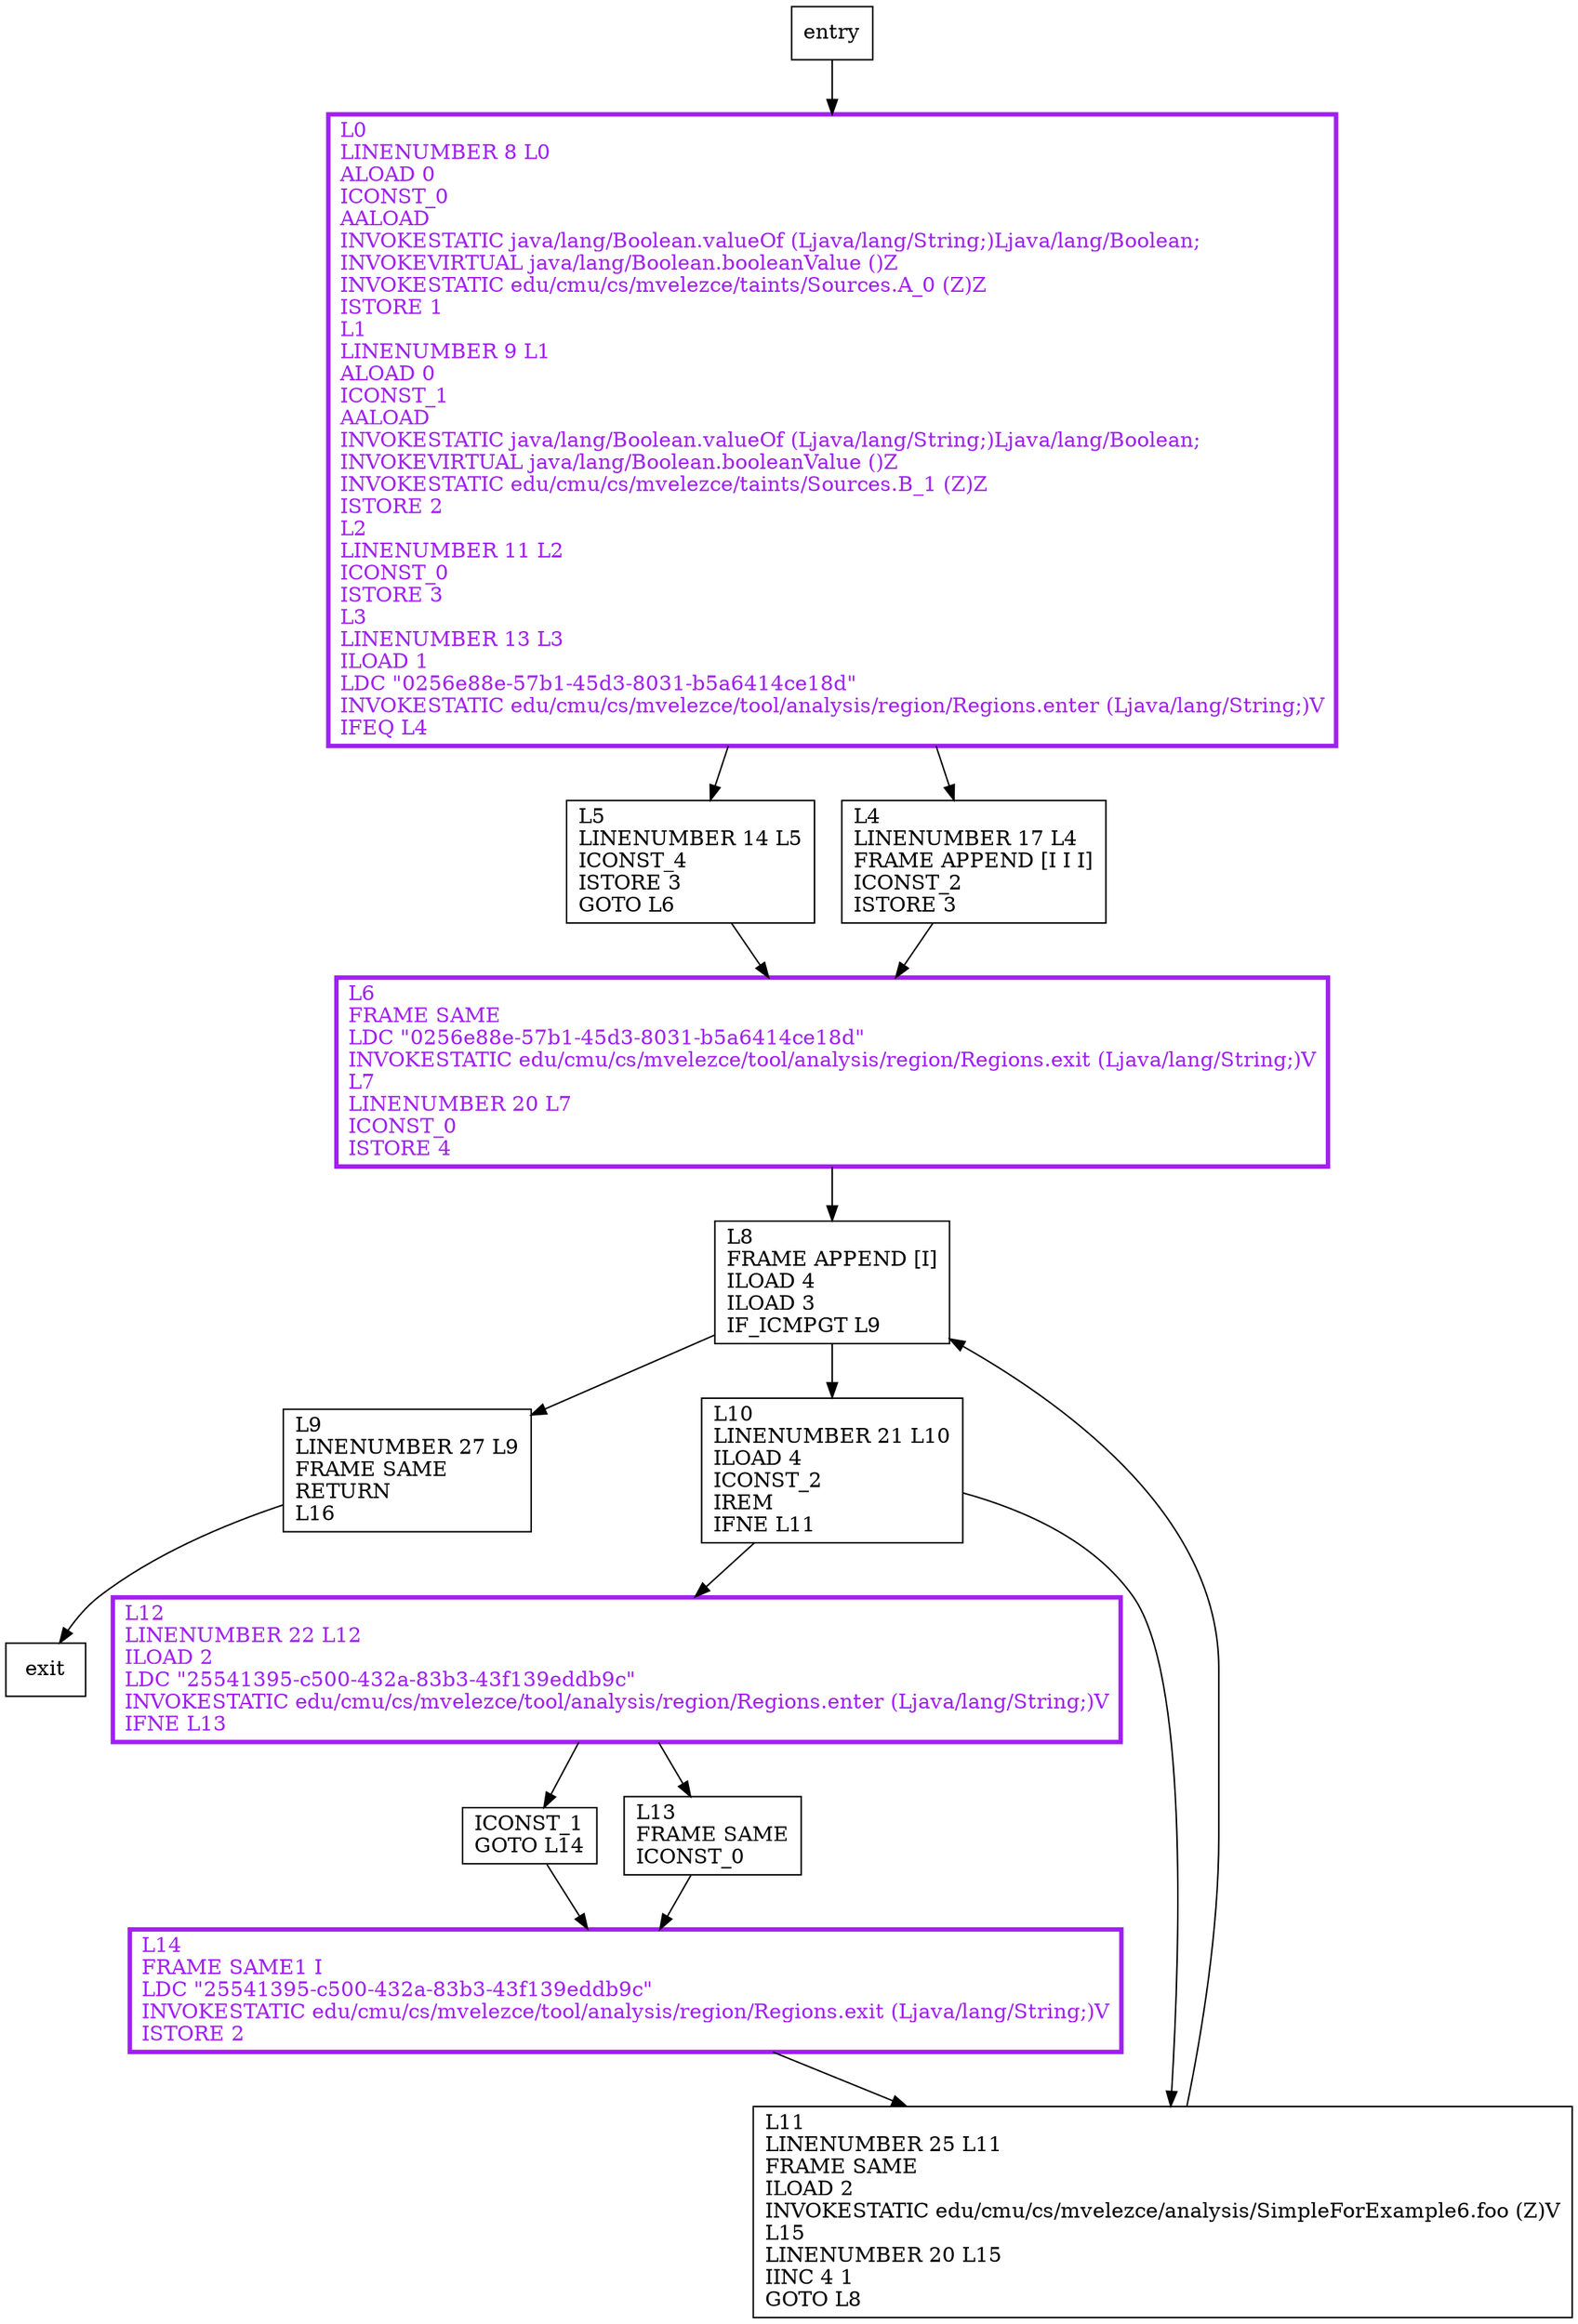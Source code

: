 digraph main {
node [shape=record];
1989811701 [label="L5\lLINENUMBER 14 L5\lICONST_4\lISTORE 3\lGOTO L6\l"];
105579928 [label="L12\lLINENUMBER 22 L12\lILOAD 2\lLDC \"25541395-c500-432a-83b3-43f139eddb9c\"\lINVOKESTATIC edu/cmu/cs/mvelezce/tool/analysis/region/Regions.enter (Ljava/lang/String;)V\lIFNE L13\l"];
1365767549 [label="L9\lLINENUMBER 27 L9\lFRAME SAME\lRETURN\lL16\l"];
1048098469 [label="L0\lLINENUMBER 8 L0\lALOAD 0\lICONST_0\lAALOAD\lINVOKESTATIC java/lang/Boolean.valueOf (Ljava/lang/String;)Ljava/lang/Boolean;\lINVOKEVIRTUAL java/lang/Boolean.booleanValue ()Z\lINVOKESTATIC edu/cmu/cs/mvelezce/taints/Sources.A_0 (Z)Z\lISTORE 1\lL1\lLINENUMBER 9 L1\lALOAD 0\lICONST_1\lAALOAD\lINVOKESTATIC java/lang/Boolean.valueOf (Ljava/lang/String;)Ljava/lang/Boolean;\lINVOKEVIRTUAL java/lang/Boolean.booleanValue ()Z\lINVOKESTATIC edu/cmu/cs/mvelezce/taints/Sources.B_1 (Z)Z\lISTORE 2\lL2\lLINENUMBER 11 L2\lICONST_0\lISTORE 3\lL3\lLINENUMBER 13 L3\lILOAD 1\lLDC \"0256e88e-57b1-45d3-8031-b5a6414ce18d\"\lINVOKESTATIC edu/cmu/cs/mvelezce/tool/analysis/region/Regions.enter (Ljava/lang/String;)V\lIFEQ L4\l"];
1106681476 [label="L4\lLINENUMBER 17 L4\lFRAME APPEND [I I I]\lICONST_2\lISTORE 3\l"];
1342346098 [label="ICONST_1\lGOTO L14\l"];
37981645 [label="L8\lFRAME APPEND [I]\lILOAD 4\lILOAD 3\lIF_ICMPGT L9\l"];
238762799 [label="L14\lFRAME SAME1 I\lLDC \"25541395-c500-432a-83b3-43f139eddb9c\"\lINVOKESTATIC edu/cmu/cs/mvelezce/tool/analysis/region/Regions.exit (Ljava/lang/String;)V\lISTORE 2\l"];
1042306518 [label="L13\lFRAME SAME\lICONST_0\l"];
605052357 [label="L10\lLINENUMBER 21 L10\lILOAD 4\lICONST_2\lIREM\lIFNE L11\l"];
418958713 [label="L11\lLINENUMBER 25 L11\lFRAME SAME\lILOAD 2\lINVOKESTATIC edu/cmu/cs/mvelezce/analysis/SimpleForExample6.foo (Z)V\lL15\lLINENUMBER 20 L15\lIINC 4 1\lGOTO L8\l"];
2037764568 [label="L6\lFRAME SAME\lLDC \"0256e88e-57b1-45d3-8031-b5a6414ce18d\"\lINVOKESTATIC edu/cmu/cs/mvelezce/tool/analysis/region/Regions.exit (Ljava/lang/String;)V\lL7\lLINENUMBER 20 L7\lICONST_0\lISTORE 4\l"];
entry;
exit;
1989811701 -> 2037764568;
1365767549 -> exit;
1048098469 -> 1989811701;
1048098469 -> 1106681476;
1106681476 -> 2037764568;
37981645 -> 1365767549;
37981645 -> 605052357;
2037764568 -> 37981645;
105579928 -> 1342346098;
105579928 -> 1042306518;
entry -> 1048098469;
1342346098 -> 238762799;
238762799 -> 418958713;
1042306518 -> 238762799;
605052357 -> 105579928;
605052357 -> 418958713;
418958713 -> 37981645;
105579928[fontcolor="purple", penwidth=3, color="purple"];
1048098469[fontcolor="purple", penwidth=3, color="purple"];
238762799[fontcolor="purple", penwidth=3, color="purple"];
2037764568[fontcolor="purple", penwidth=3, color="purple"];
}
